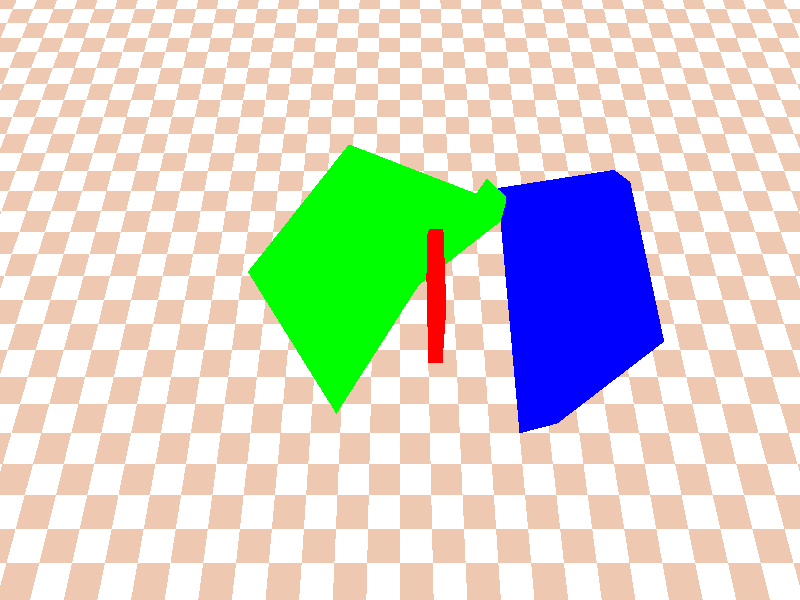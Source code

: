 
#include "colors.inc"
#include "glass.inc"
#include "golds.inc"
#include "metals.inc"
#include "stones.inc"
#include "woods.inc"

light_source {
  <-5,10,-15>  
  color White*2  
}
plane
{
    y, 0
    pigment {checker White Tan}
}


background { color White }

camera {
  // y - wysokość
  //        x,y,z
  location <-10,20,0>
  look_at <0,0,0>     
 
}
// prism { 
//   [właściwości...] H_1, H_2, n, 
//   <Punkt_1>, <Punkt_2>, ... <Punkt_n>  
//   [ open ] [modyfikatory...] }

prism {
    conic_sweep
    0,1,5,
    <3,5>, <-3,5>, <-5,0>, <6,0>,<6,-2>
    // <-1,0>, <0,1>, <0,1>, <1,1>,<1,1>
    pigment { Green }
    rotate <-30, 30, 0> // <x°, y°, z°>
  }


prism {
    linear_spline
    0,1,5,
    <3,5>, <-3,5>, <-5,0>, <6,0>,<6,-2>
    // <-1,0>, <0,1>, <0,1>, <1,1>,<1,1>
    pigment { Red }
    rotate <-90, 0, 0> // <x°, y°, z°>
    scale <0.5, 0.5, 0.5> // <x, y, z>
     translate <0, 0, -1> // <x, y, z>
  }

prism {
    linear_spline
    0,1,5,
    <3,5>, <-3,5>, <-5,0>, <6,0>,<6,-2>
    // <-1,0>, <0,1>, <0,1>, <1,1>,<1,1>
    pigment { Blue }
    rotate <-130, 0, 0> // <x°, y°, z°>
    translate <0, 0, -4> // <x, y, z>
  }

